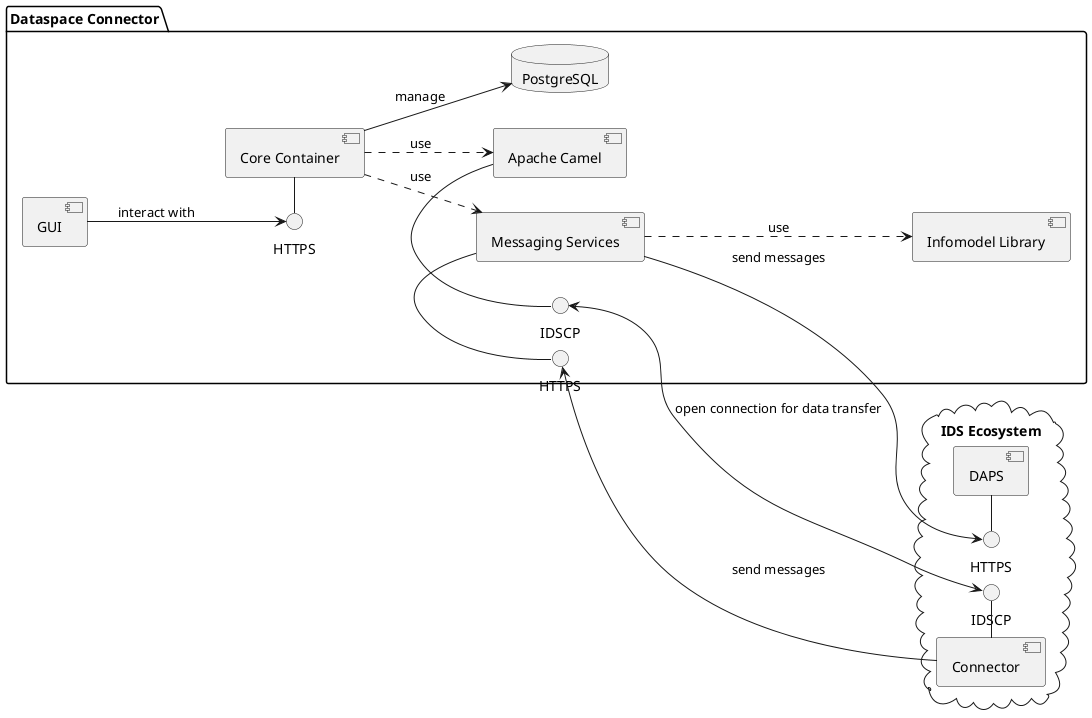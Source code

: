 @startuml
left to right direction

package "Dataspace Connector" {
    () "HTTPS" as i3
    () "HTTPS" as i4
    () "IDSCP" as i5
    i4 - [Core Container]

    [GUI] --> i4: interact with

    database "PostgreSQL"
    [Core Container] --> PostgreSQL: manage

    i3 - [Messaging Services]
    [Core Container] ..> [Messaging Services]: use
    [Messaging Services] ..> [Infomodel Library]: use

    [Core Container] ..> [Apache Camel]: use
    i5 - [Apache Camel]
}

cloud "IDS Ecosystem" {

    () "IDSCP" as i7

    i7 - [Connector]

    () "HTTPS" as i1
    i1 - [DAPS]

}

[Messaging Services] --> i1: send messages
i5 <--> i7: open connection for data transfer
[Connector] --> i3: send messages

@enduml
